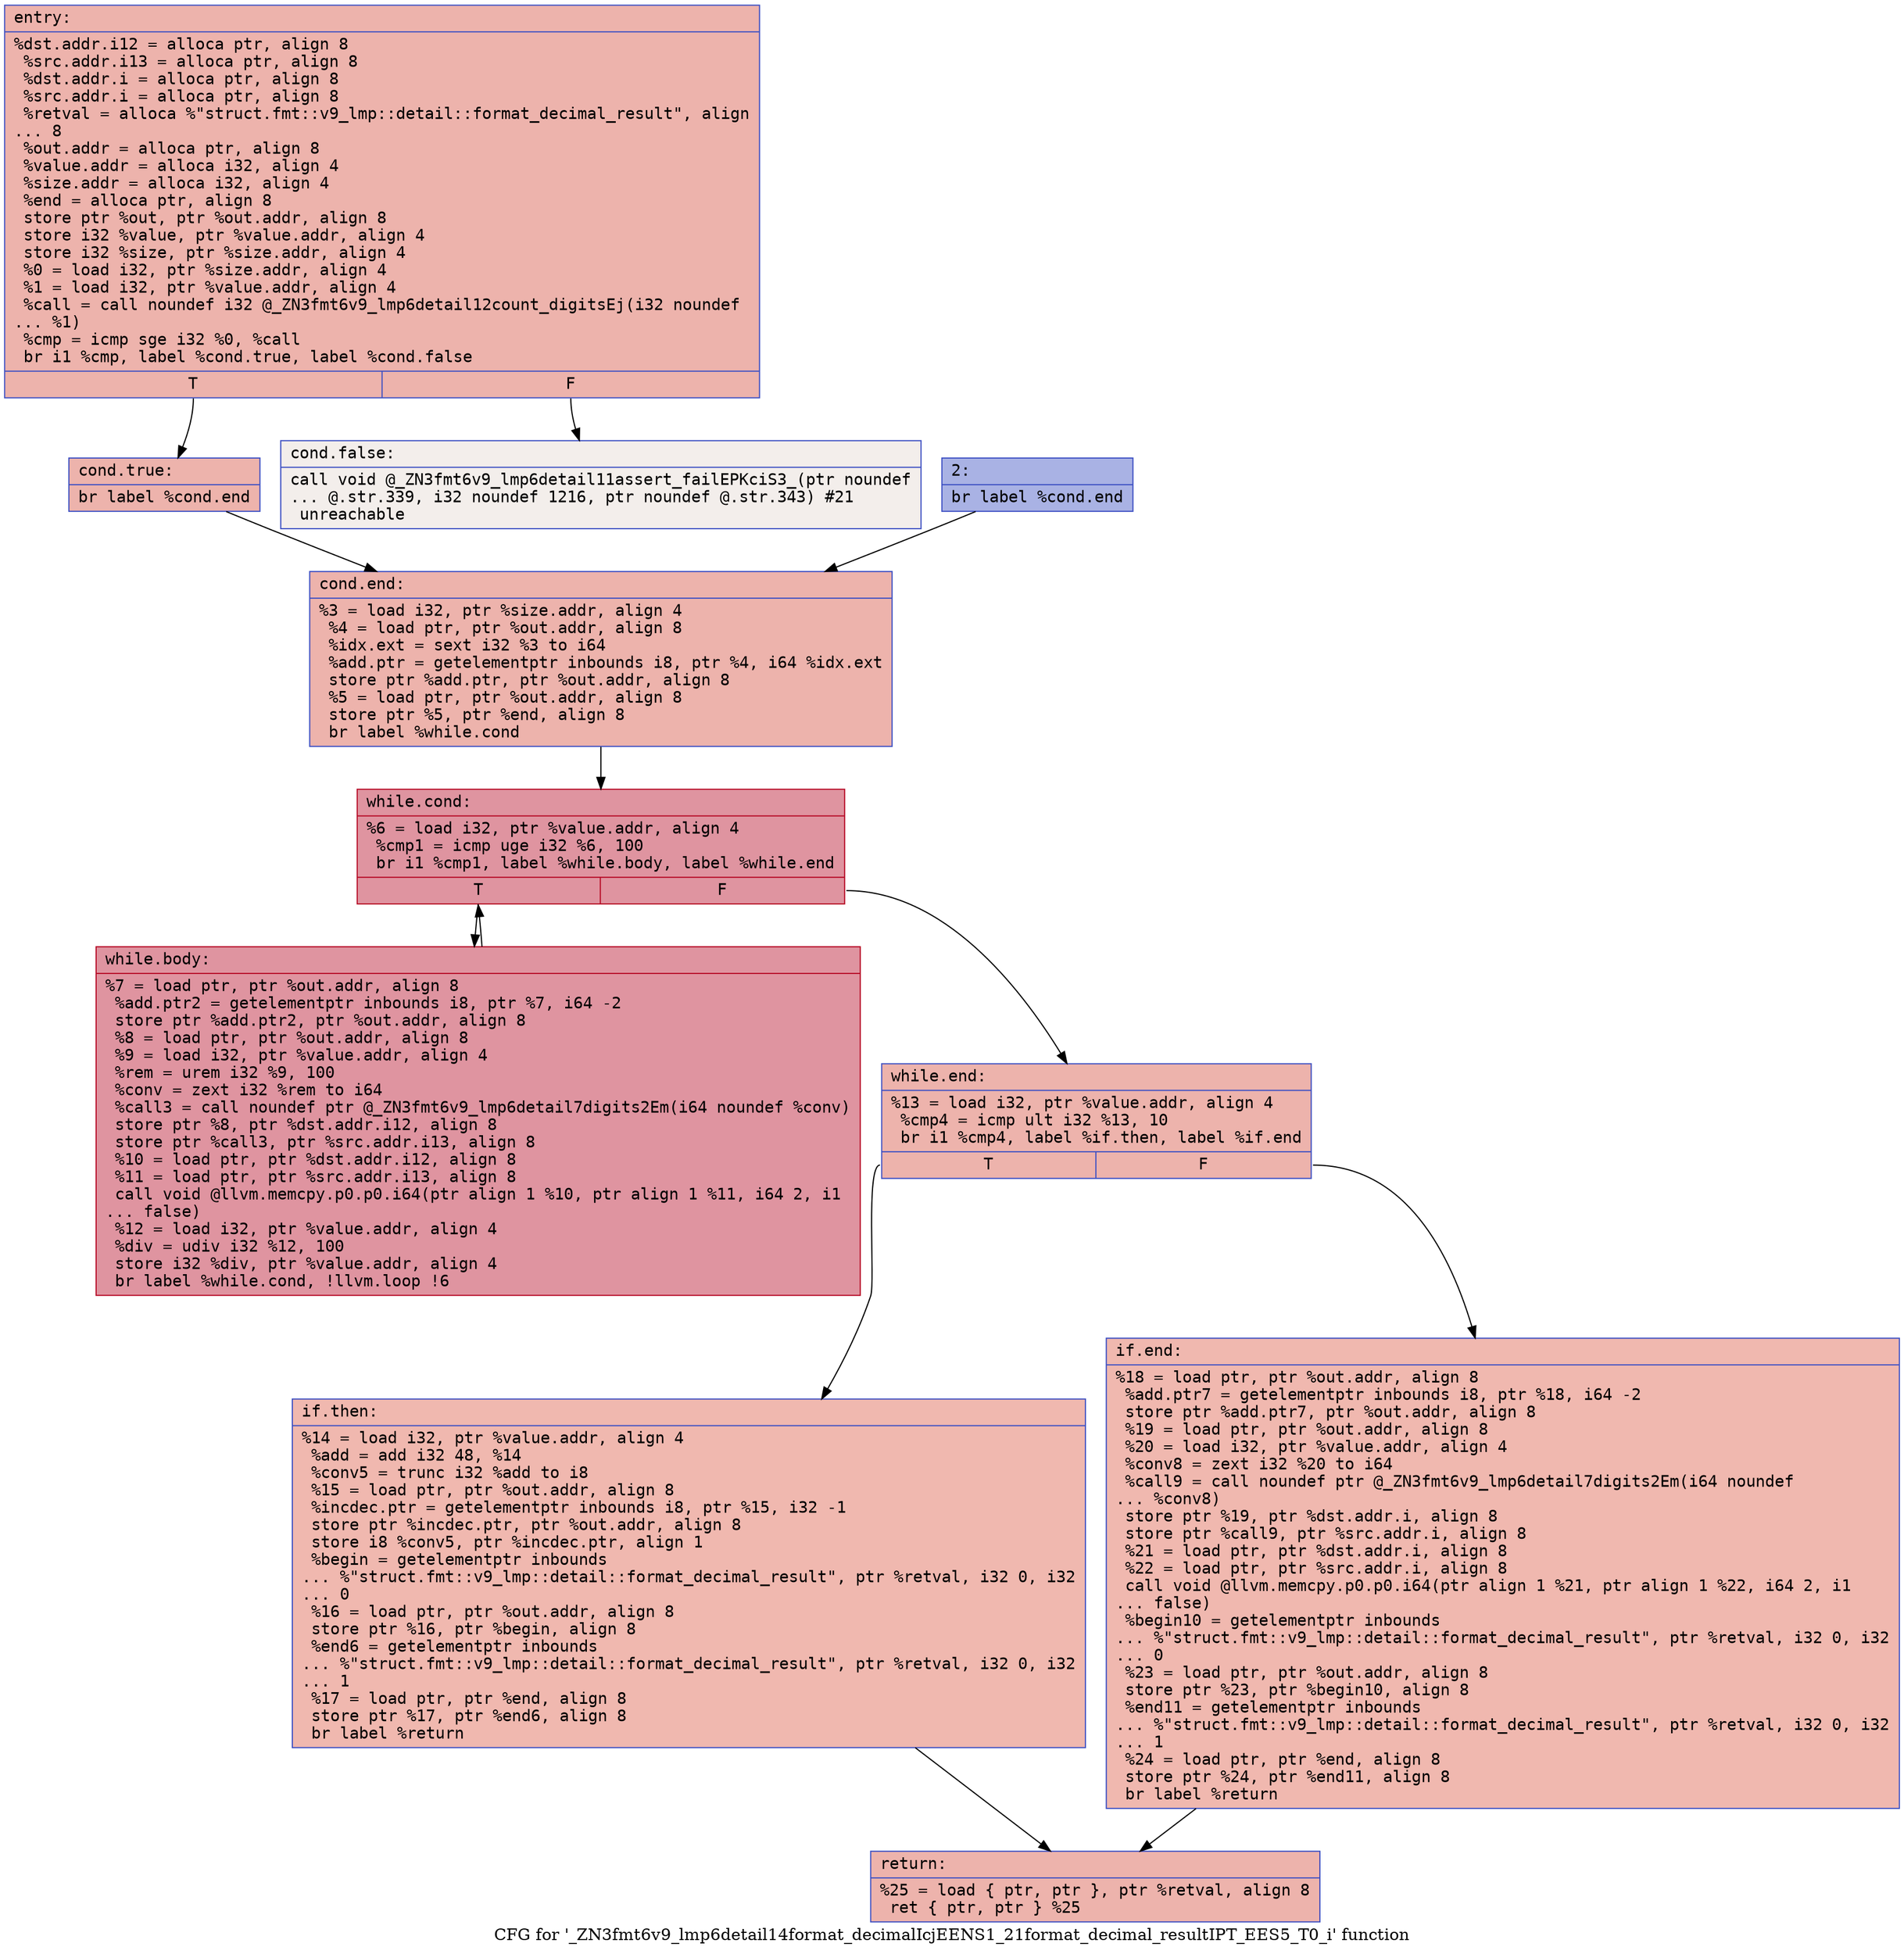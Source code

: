 digraph "CFG for '_ZN3fmt6v9_lmp6detail14format_decimalIcjEENS1_21format_decimal_resultIPT_EES5_T0_i' function" {
	label="CFG for '_ZN3fmt6v9_lmp6detail14format_decimalIcjEENS1_21format_decimal_resultIPT_EES5_T0_i' function";

	Node0x556bfec00250 [shape=record,color="#3d50c3ff", style=filled, fillcolor="#d6524470" fontname="Courier",label="{entry:\l|  %dst.addr.i12 = alloca ptr, align 8\l  %src.addr.i13 = alloca ptr, align 8\l  %dst.addr.i = alloca ptr, align 8\l  %src.addr.i = alloca ptr, align 8\l  %retval = alloca %\"struct.fmt::v9_lmp::detail::format_decimal_result\", align\l... 8\l  %out.addr = alloca ptr, align 8\l  %value.addr = alloca i32, align 4\l  %size.addr = alloca i32, align 4\l  %end = alloca ptr, align 8\l  store ptr %out, ptr %out.addr, align 8\l  store i32 %value, ptr %value.addr, align 4\l  store i32 %size, ptr %size.addr, align 4\l  %0 = load i32, ptr %size.addr, align 4\l  %1 = load i32, ptr %value.addr, align 4\l  %call = call noundef i32 @_ZN3fmt6v9_lmp6detail12count_digitsEj(i32 noundef\l... %1)\l  %cmp = icmp sge i32 %0, %call\l  br i1 %cmp, label %cond.true, label %cond.false\l|{<s0>T|<s1>F}}"];
	Node0x556bfec00250:s0 -> Node0x556bfec00ea0[tooltip="entry -> cond.true\nProbability 100.00%" ];
	Node0x556bfec00250:s1 -> Node0x556bfec00ef0[tooltip="entry -> cond.false\nProbability 0.00%" ];
	Node0x556bfec00ea0 [shape=record,color="#3d50c3ff", style=filled, fillcolor="#d6524470" fontname="Courier",label="{cond.true:\l|  br label %cond.end\l}"];
	Node0x556bfec00ea0 -> Node0x556bfec00ff0[tooltip="cond.true -> cond.end\nProbability 100.00%" ];
	Node0x556bfec00ef0 [shape=record,color="#3d50c3ff", style=filled, fillcolor="#e5d8d170" fontname="Courier",label="{cond.false:\l|  call void @_ZN3fmt6v9_lmp6detail11assert_failEPKciS3_(ptr noundef\l... @.str.339, i32 noundef 1216, ptr noundef @.str.343) #21\l  unreachable\l}"];
	Node0x556bfec01240 [shape=record,color="#3d50c3ff", style=filled, fillcolor="#3d50c370" fontname="Courier",label="{2:\l|  br label %cond.end\l}"];
	Node0x556bfec01240 -> Node0x556bfec00ff0[tooltip="2 -> cond.end\nProbability 100.00%" ];
	Node0x556bfec00ff0 [shape=record,color="#3d50c3ff", style=filled, fillcolor="#d6524470" fontname="Courier",label="{cond.end:\l|  %3 = load i32, ptr %size.addr, align 4\l  %4 = load ptr, ptr %out.addr, align 8\l  %idx.ext = sext i32 %3 to i64\l  %add.ptr = getelementptr inbounds i8, ptr %4, i64 %idx.ext\l  store ptr %add.ptr, ptr %out.addr, align 8\l  %5 = load ptr, ptr %out.addr, align 8\l  store ptr %5, ptr %end, align 8\l  br label %while.cond\l}"];
	Node0x556bfec00ff0 -> Node0x556bfec016d0[tooltip="cond.end -> while.cond\nProbability 100.00%" ];
	Node0x556bfec016d0 [shape=record,color="#b70d28ff", style=filled, fillcolor="#b70d2870" fontname="Courier",label="{while.cond:\l|  %6 = load i32, ptr %value.addr, align 4\l  %cmp1 = icmp uge i32 %6, 100\l  br i1 %cmp1, label %while.body, label %while.end\l|{<s0>T|<s1>F}}"];
	Node0x556bfec016d0:s0 -> Node0x556bfec018c0[tooltip="while.cond -> while.body\nProbability 96.88%" ];
	Node0x556bfec016d0:s1 -> Node0x556bfec01940[tooltip="while.cond -> while.end\nProbability 3.12%" ];
	Node0x556bfec018c0 [shape=record,color="#b70d28ff", style=filled, fillcolor="#b70d2870" fontname="Courier",label="{while.body:\l|  %7 = load ptr, ptr %out.addr, align 8\l  %add.ptr2 = getelementptr inbounds i8, ptr %7, i64 -2\l  store ptr %add.ptr2, ptr %out.addr, align 8\l  %8 = load ptr, ptr %out.addr, align 8\l  %9 = load i32, ptr %value.addr, align 4\l  %rem = urem i32 %9, 100\l  %conv = zext i32 %rem to i64\l  %call3 = call noundef ptr @_ZN3fmt6v9_lmp6detail7digits2Em(i64 noundef %conv)\l  store ptr %8, ptr %dst.addr.i12, align 8\l  store ptr %call3, ptr %src.addr.i13, align 8\l  %10 = load ptr, ptr %dst.addr.i12, align 8\l  %11 = load ptr, ptr %src.addr.i13, align 8\l  call void @llvm.memcpy.p0.p0.i64(ptr align 1 %10, ptr align 1 %11, i64 2, i1\l... false)\l  %12 = load i32, ptr %value.addr, align 4\l  %div = udiv i32 %12, 100\l  store i32 %div, ptr %value.addr, align 4\l  br label %while.cond, !llvm.loop !6\l}"];
	Node0x556bfec018c0 -> Node0x556bfec016d0[tooltip="while.body -> while.cond\nProbability 100.00%" ];
	Node0x556bfec01940 [shape=record,color="#3d50c3ff", style=filled, fillcolor="#d6524470" fontname="Courier",label="{while.end:\l|  %13 = load i32, ptr %value.addr, align 4\l  %cmp4 = icmp ult i32 %13, 10\l  br i1 %cmp4, label %if.then, label %if.end\l|{<s0>T|<s1>F}}"];
	Node0x556bfec01940:s0 -> Node0x556bfec02a40[tooltip="while.end -> if.then\nProbability 50.00%" ];
	Node0x556bfec01940:s1 -> Node0x556bfec02ab0[tooltip="while.end -> if.end\nProbability 50.00%" ];
	Node0x556bfec02a40 [shape=record,color="#3d50c3ff", style=filled, fillcolor="#dc5d4a70" fontname="Courier",label="{if.then:\l|  %14 = load i32, ptr %value.addr, align 4\l  %add = add i32 48, %14\l  %conv5 = trunc i32 %add to i8\l  %15 = load ptr, ptr %out.addr, align 8\l  %incdec.ptr = getelementptr inbounds i8, ptr %15, i32 -1\l  store ptr %incdec.ptr, ptr %out.addr, align 8\l  store i8 %conv5, ptr %incdec.ptr, align 1\l  %begin = getelementptr inbounds\l... %\"struct.fmt::v9_lmp::detail::format_decimal_result\", ptr %retval, i32 0, i32\l... 0\l  %16 = load ptr, ptr %out.addr, align 8\l  store ptr %16, ptr %begin, align 8\l  %end6 = getelementptr inbounds\l... %\"struct.fmt::v9_lmp::detail::format_decimal_result\", ptr %retval, i32 0, i32\l... 1\l  %17 = load ptr, ptr %end, align 8\l  store ptr %17, ptr %end6, align 8\l  br label %return\l}"];
	Node0x556bfec02a40 -> Node0x556bfec033f0[tooltip="if.then -> return\nProbability 100.00%" ];
	Node0x556bfec02ab0 [shape=record,color="#3d50c3ff", style=filled, fillcolor="#dc5d4a70" fontname="Courier",label="{if.end:\l|  %18 = load ptr, ptr %out.addr, align 8\l  %add.ptr7 = getelementptr inbounds i8, ptr %18, i64 -2\l  store ptr %add.ptr7, ptr %out.addr, align 8\l  %19 = load ptr, ptr %out.addr, align 8\l  %20 = load i32, ptr %value.addr, align 4\l  %conv8 = zext i32 %20 to i64\l  %call9 = call noundef ptr @_ZN3fmt6v9_lmp6detail7digits2Em(i64 noundef\l... %conv8)\l  store ptr %19, ptr %dst.addr.i, align 8\l  store ptr %call9, ptr %src.addr.i, align 8\l  %21 = load ptr, ptr %dst.addr.i, align 8\l  %22 = load ptr, ptr %src.addr.i, align 8\l  call void @llvm.memcpy.p0.p0.i64(ptr align 1 %21, ptr align 1 %22, i64 2, i1\l... false)\l  %begin10 = getelementptr inbounds\l... %\"struct.fmt::v9_lmp::detail::format_decimal_result\", ptr %retval, i32 0, i32\l... 0\l  %23 = load ptr, ptr %out.addr, align 8\l  store ptr %23, ptr %begin10, align 8\l  %end11 = getelementptr inbounds\l... %\"struct.fmt::v9_lmp::detail::format_decimal_result\", ptr %retval, i32 0, i32\l... 1\l  %24 = load ptr, ptr %end, align 8\l  store ptr %24, ptr %end11, align 8\l  br label %return\l}"];
	Node0x556bfec02ab0 -> Node0x556bfec033f0[tooltip="if.end -> return\nProbability 100.00%" ];
	Node0x556bfec033f0 [shape=record,color="#3d50c3ff", style=filled, fillcolor="#d6524470" fontname="Courier",label="{return:\l|  %25 = load \{ ptr, ptr \}, ptr %retval, align 8\l  ret \{ ptr, ptr \} %25\l}"];
}
